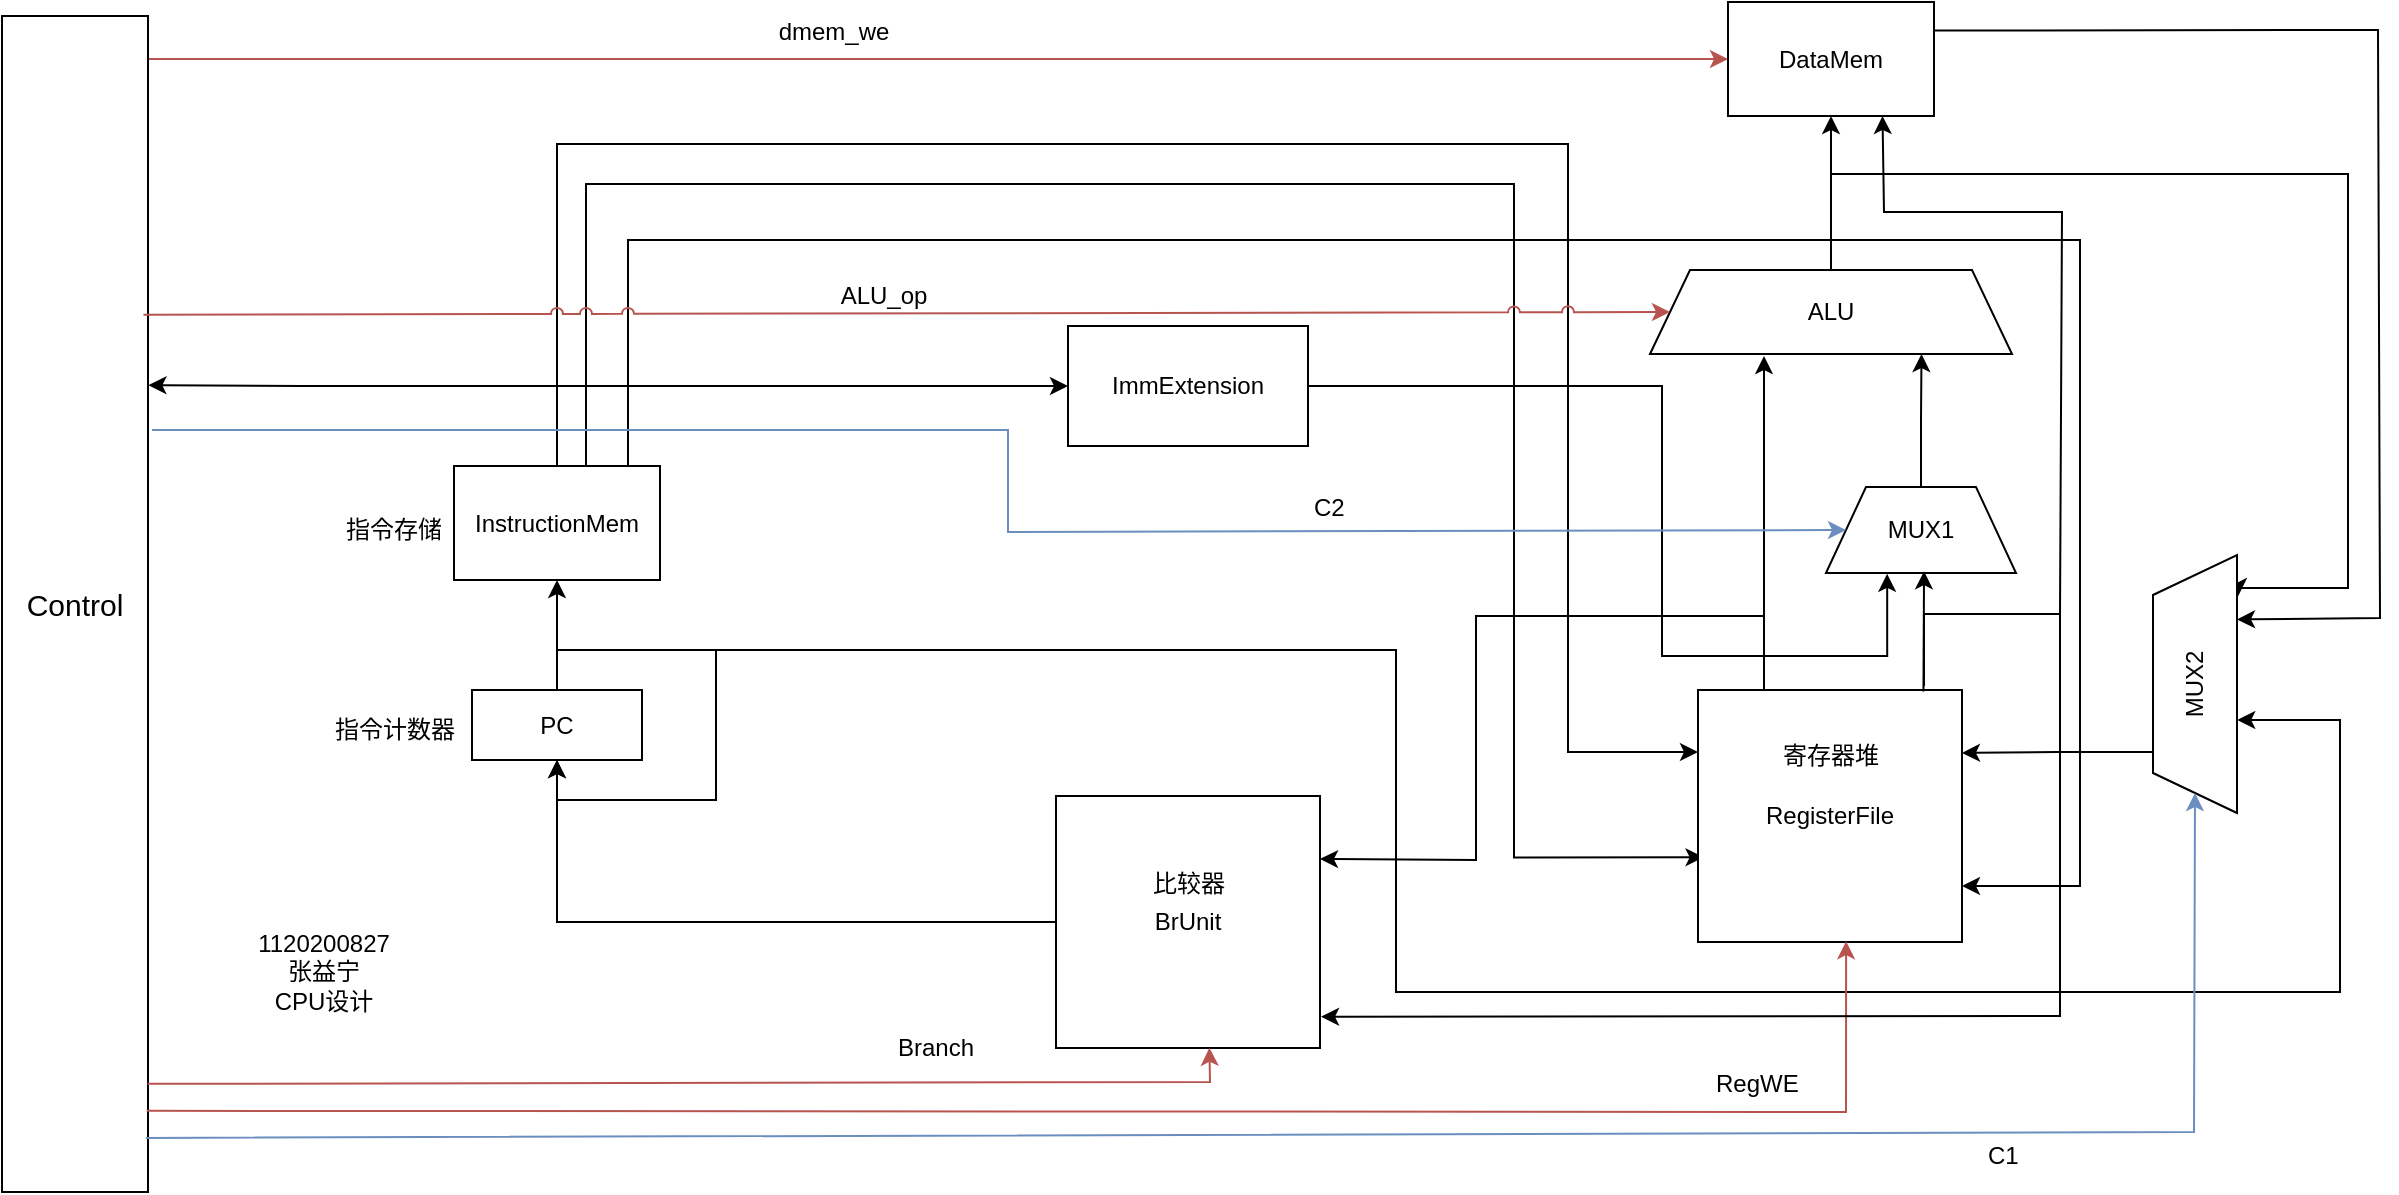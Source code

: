 <mxfile version="21.5.1" type="github">
  <diagram name="第 1 页" id="yHlKmbMOGu388PkTEHp_">
    <mxGraphModel dx="1023" dy="437" grid="0" gridSize="10" guides="1" tooltips="1" connect="1" arrows="1" fold="1" page="1" pageScale="1" pageWidth="2336" pageHeight="1654" math="0" shadow="0">
      <root>
        <mxCell id="0" />
        <mxCell id="1" parent="0" />
        <mxCell id="DETUEVZwvi3l4NpjXhvp-20" style="edgeStyle=orthogonalEdgeStyle;rounded=0;orthogonalLoop=1;jettySize=auto;html=1;entryX=0;entryY=0.5;entryDx=0;entryDy=0;fillColor=#f8cecc;strokeColor=#b85450;" parent="1" source="DETUEVZwvi3l4NpjXhvp-1" target="DETUEVZwvi3l4NpjXhvp-18" edge="1">
          <mxGeometry relative="1" as="geometry">
            <Array as="points">
              <mxPoint x="288" y="287" />
            </Array>
          </mxGeometry>
        </mxCell>
        <mxCell id="DETUEVZwvi3l4NpjXhvp-1" value="&lt;font style=&quot;font-size: 15px;&quot;&gt;Control&lt;/font&gt;" style="rounded=0;whiteSpace=wrap;html=1;" parent="1" vertex="1">
          <mxGeometry x="254" y="265" width="73" height="588" as="geometry" />
        </mxCell>
        <mxCell id="DETUEVZwvi3l4NpjXhvp-6" style="edgeStyle=orthogonalEdgeStyle;rounded=0;orthogonalLoop=1;jettySize=auto;html=1;entryX=0.5;entryY=1;entryDx=0;entryDy=0;" parent="1" source="DETUEVZwvi3l4NpjXhvp-2" target="DETUEVZwvi3l4NpjXhvp-3" edge="1">
          <mxGeometry relative="1" as="geometry" />
        </mxCell>
        <mxCell id="DETUEVZwvi3l4NpjXhvp-29" style="edgeStyle=orthogonalEdgeStyle;rounded=0;orthogonalLoop=1;jettySize=auto;html=1;entryX=0.358;entryY=1.002;entryDx=0;entryDy=0;entryPerimeter=0;" parent="1" source="DETUEVZwvi3l4NpjXhvp-2" target="DETUEVZwvi3l4NpjXhvp-24" edge="1">
          <mxGeometry relative="1" as="geometry">
            <mxPoint x="1419" y="596" as="targetPoint" />
            <Array as="points">
              <mxPoint x="532" y="582" />
              <mxPoint x="951" y="582" />
              <mxPoint x="951" y="753" />
              <mxPoint x="1423" y="753" />
              <mxPoint x="1423" y="617" />
              <mxPoint x="1372" y="617" />
            </Array>
          </mxGeometry>
        </mxCell>
        <mxCell id="DETUEVZwvi3l4NpjXhvp-2" value="PC" style="rounded=0;whiteSpace=wrap;html=1;" parent="1" vertex="1">
          <mxGeometry x="489" y="602" width="85" height="35" as="geometry" />
        </mxCell>
        <mxCell id="DETUEVZwvi3l4NpjXhvp-33" style="edgeStyle=orthogonalEdgeStyle;rounded=0;orthogonalLoop=1;jettySize=auto;html=1;entryX=1.003;entryY=0.314;entryDx=0;entryDy=0;entryPerimeter=0;" parent="1" source="DETUEVZwvi3l4NpjXhvp-3" target="DETUEVZwvi3l4NpjXhvp-1" edge="1">
          <mxGeometry relative="1" as="geometry">
            <Array as="points">
              <mxPoint x="532" y="450" />
              <mxPoint x="404" y="450" />
            </Array>
          </mxGeometry>
        </mxCell>
        <mxCell id="DETUEVZwvi3l4NpjXhvp-36" style="edgeStyle=orthogonalEdgeStyle;rounded=0;orthogonalLoop=1;jettySize=auto;html=1;entryX=0;entryY=0.5;entryDx=0;entryDy=0;" parent="1" source="DETUEVZwvi3l4NpjXhvp-3" target="DETUEVZwvi3l4NpjXhvp-34" edge="1">
          <mxGeometry relative="1" as="geometry">
            <Array as="points">
              <mxPoint x="532" y="450" />
            </Array>
          </mxGeometry>
        </mxCell>
        <mxCell id="DETUEVZwvi3l4NpjXhvp-42" style="edgeStyle=orthogonalEdgeStyle;rounded=0;orthogonalLoop=1;jettySize=auto;html=1;entryX=0;entryY=0.25;entryDx=0;entryDy=0;jumpStyle=arc;" parent="1" source="DETUEVZwvi3l4NpjXhvp-3" target="DETUEVZwvi3l4NpjXhvp-10" edge="1">
          <mxGeometry relative="1" as="geometry">
            <Array as="points">
              <mxPoint x="532" y="329" />
              <mxPoint x="1037" y="329" />
              <mxPoint x="1037" y="633" />
              <mxPoint x="1102" y="633" />
            </Array>
          </mxGeometry>
        </mxCell>
        <mxCell id="DETUEVZwvi3l4NpjXhvp-43" style="edgeStyle=orthogonalEdgeStyle;rounded=0;orthogonalLoop=1;jettySize=auto;html=1;entryX=0.021;entryY=0.664;entryDx=0;entryDy=0;entryPerimeter=0;" parent="1" source="DETUEVZwvi3l4NpjXhvp-3" target="DETUEVZwvi3l4NpjXhvp-10" edge="1">
          <mxGeometry relative="1" as="geometry">
            <Array as="points">
              <mxPoint x="546" y="349" />
              <mxPoint x="1010" y="349" />
              <mxPoint x="1010" y="686" />
            </Array>
          </mxGeometry>
        </mxCell>
        <mxCell id="DETUEVZwvi3l4NpjXhvp-46" style="edgeStyle=orthogonalEdgeStyle;rounded=0;orthogonalLoop=1;jettySize=auto;html=1;" parent="1" source="DETUEVZwvi3l4NpjXhvp-3" target="DETUEVZwvi3l4NpjXhvp-10" edge="1">
          <mxGeometry relative="1" as="geometry">
            <Array as="points">
              <mxPoint x="567" y="377" />
              <mxPoint x="1293" y="377" />
              <mxPoint x="1293" y="700" />
            </Array>
          </mxGeometry>
        </mxCell>
        <mxCell id="DETUEVZwvi3l4NpjXhvp-3" value="InstructionMem" style="rounded=0;whiteSpace=wrap;html=1;" parent="1" vertex="1">
          <mxGeometry x="480" y="490" width="103" height="57" as="geometry" />
        </mxCell>
        <mxCell id="DETUEVZwvi3l4NpjXhvp-8" style="edgeStyle=orthogonalEdgeStyle;rounded=0;orthogonalLoop=1;jettySize=auto;html=1;entryX=0.5;entryY=1;entryDx=0;entryDy=0;" parent="1" source="DETUEVZwvi3l4NpjXhvp-5" target="DETUEVZwvi3l4NpjXhvp-2" edge="1">
          <mxGeometry relative="1" as="geometry" />
        </mxCell>
        <mxCell id="DETUEVZwvi3l4NpjXhvp-5" value="BrUnit" style="rounded=0;whiteSpace=wrap;html=1;" parent="1" vertex="1">
          <mxGeometry x="781" y="655" width="132" height="126" as="geometry" />
        </mxCell>
        <mxCell id="DETUEVZwvi3l4NpjXhvp-9" style="edgeStyle=orthogonalEdgeStyle;rounded=0;orthogonalLoop=1;jettySize=auto;html=1;entryX=0.5;entryY=1;entryDx=0;entryDy=0;" parent="1" source="DETUEVZwvi3l4NpjXhvp-2" target="DETUEVZwvi3l4NpjXhvp-2" edge="1">
          <mxGeometry relative="1" as="geometry">
            <Array as="points">
              <mxPoint x="531" y="582" />
              <mxPoint x="611" y="582" />
              <mxPoint x="611" y="657" />
              <mxPoint x="531" y="657" />
            </Array>
          </mxGeometry>
        </mxCell>
        <mxCell id="DETUEVZwvi3l4NpjXhvp-10" value="RegisterFile" style="rounded=0;whiteSpace=wrap;html=1;" parent="1" vertex="1">
          <mxGeometry x="1102" y="602" width="132" height="126" as="geometry" />
        </mxCell>
        <mxCell id="DETUEVZwvi3l4NpjXhvp-11" value="指令存储" style="text;html=1;strokeColor=none;fillColor=none;align=center;verticalAlign=middle;whiteSpace=wrap;rounded=0;" parent="1" vertex="1">
          <mxGeometry x="420" y="507" width="60" height="30" as="geometry" />
        </mxCell>
        <mxCell id="DETUEVZwvi3l4NpjXhvp-12" value="指令计数器" style="text;html=1;strokeColor=none;fillColor=none;align=center;verticalAlign=middle;whiteSpace=wrap;rounded=0;" parent="1" vertex="1">
          <mxGeometry x="416.5" y="607" width="67" height="30" as="geometry" />
        </mxCell>
        <mxCell id="DETUEVZwvi3l4NpjXhvp-13" value="比较器" style="text;html=1;strokeColor=none;fillColor=none;align=center;verticalAlign=middle;whiteSpace=wrap;rounded=0;" parent="1" vertex="1">
          <mxGeometry x="813.5" y="684" width="67" height="30" as="geometry" />
        </mxCell>
        <mxCell id="DETUEVZwvi3l4NpjXhvp-14" value="寄存器堆" style="text;html=1;strokeColor=none;fillColor=none;align=center;verticalAlign=middle;whiteSpace=wrap;rounded=0;" parent="1" vertex="1">
          <mxGeometry x="1135" y="620" width="67" height="30" as="geometry" />
        </mxCell>
        <mxCell id="DETUEVZwvi3l4NpjXhvp-19" style="edgeStyle=orthogonalEdgeStyle;rounded=0;orthogonalLoop=1;jettySize=auto;html=1;entryX=0.5;entryY=1;entryDx=0;entryDy=0;" parent="1" source="DETUEVZwvi3l4NpjXhvp-15" target="DETUEVZwvi3l4NpjXhvp-18" edge="1">
          <mxGeometry relative="1" as="geometry" />
        </mxCell>
        <mxCell id="DETUEVZwvi3l4NpjXhvp-26" style="edgeStyle=orthogonalEdgeStyle;rounded=0;orthogonalLoop=1;jettySize=auto;html=1;entryX=0.841;entryY=1.015;entryDx=0;entryDy=0;entryPerimeter=0;" parent="1" source="DETUEVZwvi3l4NpjXhvp-15" target="DETUEVZwvi3l4NpjXhvp-24" edge="1">
          <mxGeometry relative="1" as="geometry">
            <Array as="points">
              <mxPoint x="1169" y="344" />
              <mxPoint x="1427" y="344" />
              <mxPoint x="1427" y="551" />
            </Array>
          </mxGeometry>
        </mxCell>
        <mxCell id="DETUEVZwvi3l4NpjXhvp-15" value="ALU" style="shape=trapezoid;perimeter=trapezoidPerimeter;whiteSpace=wrap;html=1;fixedSize=1;" parent="1" vertex="1">
          <mxGeometry x="1078" y="392" width="181" height="42" as="geometry" />
        </mxCell>
        <mxCell id="DETUEVZwvi3l4NpjXhvp-16" value="" style="endArrow=classic;html=1;rounded=0;exitX=0.25;exitY=0;exitDx=0;exitDy=0;" parent="1" source="DETUEVZwvi3l4NpjXhvp-10" edge="1">
          <mxGeometry width="50" height="50" relative="1" as="geometry">
            <mxPoint x="1146" y="528" as="sourcePoint" />
            <mxPoint x="1135" y="435" as="targetPoint" />
          </mxGeometry>
        </mxCell>
        <mxCell id="DETUEVZwvi3l4NpjXhvp-18" value="DataMem" style="rounded=0;whiteSpace=wrap;html=1;" parent="1" vertex="1">
          <mxGeometry x="1117" y="258" width="103" height="57" as="geometry" />
        </mxCell>
        <mxCell id="DETUEVZwvi3l4NpjXhvp-22" value="ALU_op" style="text;html=1;strokeColor=none;fillColor=none;align=center;verticalAlign=middle;whiteSpace=wrap;rounded=0;" parent="1" vertex="1">
          <mxGeometry x="665" y="390" width="60" height="30" as="geometry" />
        </mxCell>
        <mxCell id="DETUEVZwvi3l4NpjXhvp-23" value="dmem_we" style="text;html=1;strokeColor=none;fillColor=none;align=center;verticalAlign=middle;whiteSpace=wrap;rounded=0;" parent="1" vertex="1">
          <mxGeometry x="640" y="258" width="60" height="30" as="geometry" />
        </mxCell>
        <mxCell id="DETUEVZwvi3l4NpjXhvp-47" style="edgeStyle=orthogonalEdgeStyle;rounded=0;orthogonalLoop=1;jettySize=auto;html=1;entryX=1;entryY=0.25;entryDx=0;entryDy=0;" parent="1" source="DETUEVZwvi3l4NpjXhvp-24" target="DETUEVZwvi3l4NpjXhvp-10" edge="1">
          <mxGeometry relative="1" as="geometry">
            <Array as="points">
              <mxPoint x="1351" y="633" />
              <mxPoint x="1282" y="633" />
            </Array>
          </mxGeometry>
        </mxCell>
        <mxCell id="DETUEVZwvi3l4NpjXhvp-24" value="MUX2" style="shape=trapezoid;perimeter=trapezoidPerimeter;whiteSpace=wrap;html=1;fixedSize=1;rotation=-90;" parent="1" vertex="1">
          <mxGeometry x="1286" y="578" width="129" height="42" as="geometry" />
        </mxCell>
        <mxCell id="DETUEVZwvi3l4NpjXhvp-25" value="" style="endArrow=classic;html=1;rounded=0;exitX=1;exitY=0.25;exitDx=0;exitDy=0;entryX=0.75;entryY=1;entryDx=0;entryDy=0;" parent="1" source="DETUEVZwvi3l4NpjXhvp-18" target="DETUEVZwvi3l4NpjXhvp-24" edge="1">
          <mxGeometry width="50" height="50" relative="1" as="geometry">
            <mxPoint x="1383" y="367" as="sourcePoint" />
            <mxPoint x="1433" y="317" as="targetPoint" />
            <Array as="points">
              <mxPoint x="1442" y="272" />
              <mxPoint x="1443" y="566" />
            </Array>
          </mxGeometry>
        </mxCell>
        <mxCell id="DETUEVZwvi3l4NpjXhvp-28" value="" style="endArrow=classic;html=1;rounded=0;exitX=0.986;exitY=0.954;exitDx=0;exitDy=0;exitPerimeter=0;entryX=0;entryY=0.5;entryDx=0;entryDy=0;fillColor=#dae8fc;strokeColor=#6c8ebf;" parent="1" source="DETUEVZwvi3l4NpjXhvp-1" target="DETUEVZwvi3l4NpjXhvp-24" edge="1">
          <mxGeometry width="50" height="50" relative="1" as="geometry">
            <mxPoint x="525" y="971" as="sourcePoint" />
            <mxPoint x="575" y="921" as="targetPoint" />
            <Array as="points">
              <mxPoint x="1350" y="823" />
            </Array>
          </mxGeometry>
        </mxCell>
        <mxCell id="DETUEVZwvi3l4NpjXhvp-30" value="" style="endArrow=classic;html=1;rounded=0;exitX=0.991;exitY=0.931;exitDx=0;exitDy=0;exitPerimeter=0;entryX=0.561;entryY=0.997;entryDx=0;entryDy=0;entryPerimeter=0;fillColor=#f8cecc;strokeColor=#b85450;" parent="1" source="DETUEVZwvi3l4NpjXhvp-1" target="DETUEVZwvi3l4NpjXhvp-10" edge="1">
          <mxGeometry width="50" height="50" relative="1" as="geometry">
            <mxPoint x="461" y="882" as="sourcePoint" />
            <mxPoint x="511" y="832" as="targetPoint" />
            <Array as="points">
              <mxPoint x="1176" y="813" />
            </Array>
          </mxGeometry>
        </mxCell>
        <mxCell id="DETUEVZwvi3l4NpjXhvp-31" value="" style="endArrow=classic;html=1;rounded=0;entryX=0.581;entryY=0.999;entryDx=0;entryDy=0;entryPerimeter=0;fillColor=#f8cecc;strokeColor=#b85450;exitX=0.997;exitY=0.908;exitDx=0;exitDy=0;exitPerimeter=0;" parent="1" source="DETUEVZwvi3l4NpjXhvp-1" target="DETUEVZwvi3l4NpjXhvp-5" edge="1">
          <mxGeometry width="50" height="50" relative="1" as="geometry">
            <mxPoint x="327" y="797" as="sourcePoint" />
            <mxPoint x="512" y="743" as="targetPoint" />
            <Array as="points">
              <mxPoint x="858" y="798" />
            </Array>
          </mxGeometry>
        </mxCell>
        <mxCell id="DETUEVZwvi3l4NpjXhvp-54" style="edgeStyle=orthogonalEdgeStyle;rounded=0;orthogonalLoop=1;jettySize=auto;html=1;entryX=0.322;entryY=1.01;entryDx=0;entryDy=0;entryPerimeter=0;" parent="1" source="DETUEVZwvi3l4NpjXhvp-34" target="DETUEVZwvi3l4NpjXhvp-48" edge="1">
          <mxGeometry relative="1" as="geometry">
            <Array as="points">
              <mxPoint x="1084" y="450" />
              <mxPoint x="1084" y="585" />
              <mxPoint x="1197" y="585" />
            </Array>
          </mxGeometry>
        </mxCell>
        <mxCell id="DETUEVZwvi3l4NpjXhvp-34" value="ImmExtension" style="rounded=0;whiteSpace=wrap;html=1;" parent="1" vertex="1">
          <mxGeometry x="787" y="420" width="120" height="60" as="geometry" />
        </mxCell>
        <mxCell id="DETUEVZwvi3l4NpjXhvp-37" value="" style="endArrow=classic;html=1;rounded=0;exitX=0.969;exitY=0.254;exitDx=0;exitDy=0;entryX=0;entryY=0.5;entryDx=0;entryDy=0;fillColor=#f8cecc;strokeColor=#b85450;jumpStyle=arc;exitPerimeter=0;" parent="1" source="DETUEVZwvi3l4NpjXhvp-1" target="DETUEVZwvi3l4NpjXhvp-15" edge="1">
          <mxGeometry width="50" height="50" relative="1" as="geometry">
            <mxPoint x="433" y="389" as="sourcePoint" />
            <mxPoint x="483" y="339" as="targetPoint" />
          </mxGeometry>
        </mxCell>
        <mxCell id="DETUEVZwvi3l4NpjXhvp-51" style="edgeStyle=orthogonalEdgeStyle;rounded=0;orthogonalLoop=1;jettySize=auto;html=1;entryX=0.75;entryY=1;entryDx=0;entryDy=0;" parent="1" source="DETUEVZwvi3l4NpjXhvp-48" target="DETUEVZwvi3l4NpjXhvp-15" edge="1">
          <mxGeometry relative="1" as="geometry" />
        </mxCell>
        <mxCell id="DETUEVZwvi3l4NpjXhvp-48" value="MUX1" style="shape=trapezoid;perimeter=trapezoidPerimeter;whiteSpace=wrap;html=1;fixedSize=1;rotation=0;" parent="1" vertex="1">
          <mxGeometry x="1166" y="500.5" width="95" height="43" as="geometry" />
        </mxCell>
        <mxCell id="DETUEVZwvi3l4NpjXhvp-52" value="" style="endArrow=classic;html=1;rounded=0;exitX=0.854;exitY=0.006;exitDx=0;exitDy=0;exitPerimeter=0;entryX=0.516;entryY=0.979;entryDx=0;entryDy=0;entryPerimeter=0;" parent="1" source="DETUEVZwvi3l4NpjXhvp-10" target="DETUEVZwvi3l4NpjXhvp-48" edge="1">
          <mxGeometry width="50" height="50" relative="1" as="geometry">
            <mxPoint x="1224" y="606" as="sourcePoint" />
            <mxPoint x="1274" y="556" as="targetPoint" />
          </mxGeometry>
        </mxCell>
        <mxCell id="DETUEVZwvi3l4NpjXhvp-55" value="" style="endArrow=classic;html=1;rounded=0;entryX=0.75;entryY=1;entryDx=0;entryDy=0;" parent="1" target="DETUEVZwvi3l4NpjXhvp-18" edge="1">
          <mxGeometry width="50" height="50" relative="1" as="geometry">
            <mxPoint x="1215" y="600" as="sourcePoint" />
            <mxPoint x="1364" y="395" as="targetPoint" />
            <Array as="points">
              <mxPoint x="1215" y="564" />
              <mxPoint x="1283" y="564" />
              <mxPoint x="1284" y="363" />
              <mxPoint x="1195" y="363" />
            </Array>
          </mxGeometry>
        </mxCell>
        <mxCell id="DETUEVZwvi3l4NpjXhvp-56" value="" style="endArrow=classic;html=1;rounded=0;entryX=1.004;entryY=0.876;entryDx=0;entryDy=0;entryPerimeter=0;" parent="1" target="DETUEVZwvi3l4NpjXhvp-5" edge="1">
          <mxGeometry width="50" height="50" relative="1" as="geometry">
            <mxPoint x="1283" y="563" as="sourcePoint" />
            <mxPoint x="1323" y="577" as="targetPoint" />
            <Array as="points">
              <mxPoint x="1283" y="765" />
            </Array>
          </mxGeometry>
        </mxCell>
        <mxCell id="DETUEVZwvi3l4NpjXhvp-57" value="" style="endArrow=classic;html=1;rounded=0;entryX=1;entryY=0.25;entryDx=0;entryDy=0;exitX=0.25;exitY=0;exitDx=0;exitDy=0;" parent="1" source="DETUEVZwvi3l4NpjXhvp-10" target="DETUEVZwvi3l4NpjXhvp-5" edge="1">
          <mxGeometry width="50" height="50" relative="1" as="geometry">
            <mxPoint x="987" y="740" as="sourcePoint" />
            <mxPoint x="1037" y="690" as="targetPoint" />
            <Array as="points">
              <mxPoint x="1135" y="565" />
              <mxPoint x="991" y="565" />
              <mxPoint x="991" y="687" />
            </Array>
          </mxGeometry>
        </mxCell>
        <mxCell id="DETUEVZwvi3l4NpjXhvp-58" value="" style="endArrow=classic;html=1;rounded=0;entryX=0;entryY=0.5;entryDx=0;entryDy=0;fillColor=#dae8fc;strokeColor=#6c8ebf;" parent="1" target="DETUEVZwvi3l4NpjXhvp-48" edge="1">
          <mxGeometry width="50" height="50" relative="1" as="geometry">
            <mxPoint x="329" y="472" as="sourcePoint" />
            <mxPoint x="707" y="488" as="targetPoint" />
            <Array as="points">
              <mxPoint x="757" y="472" />
              <mxPoint x="757" y="523" />
            </Array>
          </mxGeometry>
        </mxCell>
        <mxCell id="zNiwbEB_FgaZaOJsqWAj-1" value="1120200827&lt;br&gt;张益宁&lt;br&gt;CPU设计" style="text;html=1;strokeColor=none;fillColor=none;align=center;verticalAlign=middle;whiteSpace=wrap;rounded=0;" parent="1" vertex="1">
          <mxGeometry x="367" y="728" width="96" height="30" as="geometry" />
        </mxCell>
        <mxCell id="R8eK-U2LEMhuJ02xCvdh-1" value="C2" style="text;strokeColor=none;fillColor=none;align=left;verticalAlign=middle;spacingLeft=4;spacingRight=4;overflow=hidden;points=[[0,0.5],[1,0.5]];portConstraint=eastwest;rotatable=0;whiteSpace=wrap;html=1;" vertex="1" parent="1">
          <mxGeometry x="904" y="496" width="80" height="30" as="geometry" />
        </mxCell>
        <mxCell id="R8eK-U2LEMhuJ02xCvdh-2" value="C1" style="text;strokeColor=none;fillColor=none;align=left;verticalAlign=middle;spacingLeft=4;spacingRight=4;overflow=hidden;points=[[0,0.5],[1,0.5]];portConstraint=eastwest;rotatable=0;whiteSpace=wrap;html=1;" vertex="1" parent="1">
          <mxGeometry x="1241" y="820" width="80" height="30" as="geometry" />
        </mxCell>
        <mxCell id="R8eK-U2LEMhuJ02xCvdh-3" value="RegWE" style="text;strokeColor=none;fillColor=none;align=left;verticalAlign=middle;spacingLeft=4;spacingRight=4;overflow=hidden;points=[[0,0.5],[1,0.5]];portConstraint=eastwest;rotatable=0;whiteSpace=wrap;html=1;" vertex="1" parent="1">
          <mxGeometry x="1105" y="784" width="80" height="30" as="geometry" />
        </mxCell>
        <mxCell id="R8eK-U2LEMhuJ02xCvdh-4" value="Branch" style="text;strokeColor=none;fillColor=none;align=left;verticalAlign=middle;spacingLeft=4;spacingRight=4;overflow=hidden;points=[[0,0.5],[1,0.5]];portConstraint=eastwest;rotatable=0;whiteSpace=wrap;html=1;" vertex="1" parent="1">
          <mxGeometry x="696" y="766" width="80" height="30" as="geometry" />
        </mxCell>
      </root>
    </mxGraphModel>
  </diagram>
</mxfile>
